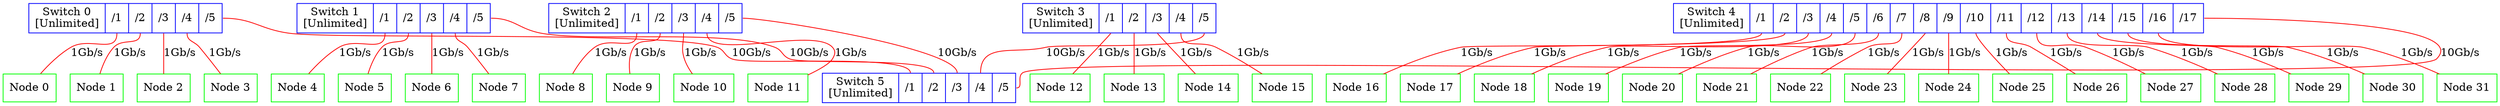 digraph G {
node0 [shape=box, color=green, label="Node 0"];
node1 [shape=box, color=green, label="Node 1"];
node2 [shape=box, color=green, label="Node 2"];
node3 [shape=box, color=green, label="Node 3"];
node4 [shape=box, color=green, label="Node 4"];
node5 [shape=box, color=green, label="Node 5"];
node6 [shape=box, color=green, label="Node 6"];
node7 [shape=box, color=green, label="Node 7"];
node8 [shape=box, color=green, label="Node 8"];
node9 [shape=box, color=green, label="Node 9"];
node10 [shape=box, color=green, label="Node 10"];
node11 [shape=box, color=green, label="Node 11"];
node12 [shape=box, color=green, label="Node 12"];
node13 [shape=box, color=green, label="Node 13"];
node14 [shape=box, color=green, label="Node 14"];
node15 [shape=box, color=green, label="Node 15"];
node16 [shape=box, color=green, label="Node 16"];
node17 [shape=box, color=green, label="Node 17"];
node18 [shape=box, color=green, label="Node 18"];
node19 [shape=box, color=green, label="Node 19"];
node20 [shape=box, color=green, label="Node 20"];
node21 [shape=box, color=green, label="Node 21"];
node22 [shape=box, color=green, label="Node 22"];
node23 [shape=box, color=green, label="Node 23"];
node24 [shape=box, color=green, label="Node 24"];
node25 [shape=box, color=green, label="Node 25"];
node26 [shape=box, color=green, label="Node 26"];
node27 [shape=box, color=green, label="Node 27"];
node28 [shape=box, color=green, label="Node 28"];
node29 [shape=box, color=green, label="Node 29"];
node30 [shape=box, color=green, label="Node 30"];
node31 [shape=box, color=green, label="Node 31"];
switch0 [shape=record, color=blue, label="Switch 0\n[Unlimited]|<p1>/1|<p2>/2|<p3>/3|<p4>/4|<p5>/5"];
switch1 [shape=record, color=blue, label="Switch 1\n[Unlimited]|<p1>/1|<p2>/2|<p3>/3|<p4>/4|<p5>/5"];
switch2 [shape=record, color=blue, label="Switch 2\n[Unlimited]|<p1>/1|<p2>/2|<p3>/3|<p4>/4|<p5>/5"];
switch3 [shape=record, color=blue, label="Switch 3\n[Unlimited]|<p1>/1|<p2>/2|<p3>/3|<p4>/4|<p5>/5"];
switch4 [shape=record, color=blue, label="Switch 4\n[Unlimited]|<p1>/1|<p2>/2|<p3>/3|<p4>/4|<p5>/5|<p6>/6|<p7>/7|<p8>/8|<p9>/9|<p10>/10|<p11>/11|<p12>/12|<p13>/13|<p14>/14|<p15>/15|<p16>/16|<p17>/17"];
switch5 [shape=record, color=blue, label="Switch 5\n[Unlimited]|<p1>/1|<p2>/2|<p3>/3|<p4>/4|<p5>/5"];
switch0:p1 -> node0 [arrowhead=none, color=red, label="1Gb/s"]
switch0:p2 -> node1 [arrowhead=none, color=red, label="1Gb/s"]
switch0:p3 -> node2 [arrowhead=none, color=red, label="1Gb/s"]
switch0:p4 -> node3 [arrowhead=none, color=red, label="1Gb/s"]
switch0:p5 -> switch5:p1 [arrowhead=none, color=red, label="10Gb/s"]
switch1:p1 -> node4 [arrowhead=none, color=red, label="1Gb/s"]
switch1:p2 -> node5 [arrowhead=none, color=red, label="1Gb/s"]
switch1:p3 -> node6 [arrowhead=none, color=red, label="1Gb/s"]
switch1:p4 -> node7 [arrowhead=none, color=red, label="1Gb/s"]
switch1:p5 -> switch5:p2 [arrowhead=none, color=red, label="10Gb/s"]
switch2:p1 -> node8 [arrowhead=none, color=red, label="1Gb/s"]
switch2:p2 -> node9 [arrowhead=none, color=red, label="1Gb/s"]
switch2:p3 -> node10 [arrowhead=none, color=red, label="1Gb/s"]
switch2:p4 -> node11 [arrowhead=none, color=red, label="1Gb/s"]
switch2:p5 -> switch5:p3 [arrowhead=none, color=red, label="10Gb/s"]
switch3:p1 -> node12 [arrowhead=none, color=red, label="1Gb/s"]
switch3:p2 -> node13 [arrowhead=none, color=red, label="1Gb/s"]
switch3:p3 -> node14 [arrowhead=none, color=red, label="1Gb/s"]
switch3:p4 -> node15 [arrowhead=none, color=red, label="1Gb/s"]
switch3:p5 -> switch5:p4 [arrowhead=none, color=red, label="10Gb/s"]
switch4:p1 -> node16 [arrowhead=none, color=red, label="1Gb/s"]
switch4:p2 -> node17 [arrowhead=none, color=red, label="1Gb/s"]
switch4:p3 -> node18 [arrowhead=none, color=red, label="1Gb/s"]
switch4:p4 -> node19 [arrowhead=none, color=red, label="1Gb/s"]
switch4:p5 -> node20 [arrowhead=none, color=red, label="1Gb/s"]
switch4:p6 -> node21 [arrowhead=none, color=red, label="1Gb/s"]
switch4:p7 -> node22 [arrowhead=none, color=red, label="1Gb/s"]
switch4:p8 -> node23 [arrowhead=none, color=red, label="1Gb/s"]
switch4:p9 -> node24 [arrowhead=none, color=red, label="1Gb/s"]
switch4:p10 -> node25 [arrowhead=none, color=red, label="1Gb/s"]
switch4:p11 -> node26 [arrowhead=none, color=red, label="1Gb/s"]
switch4:p12 -> node27 [arrowhead=none, color=red, label="1Gb/s"]
switch4:p13 -> node28 [arrowhead=none, color=red, label="1Gb/s"]
switch4:p14 -> node29 [arrowhead=none, color=red, label="1Gb/s"]
switch4:p15 -> node30 [arrowhead=none, color=red, label="1Gb/s"]
switch4:p16 -> node31 [arrowhead=none, color=red, label="1Gb/s"]
switch4:p17 -> switch5:p5 [arrowhead=none, color=red, label="10Gb/s"]
}
